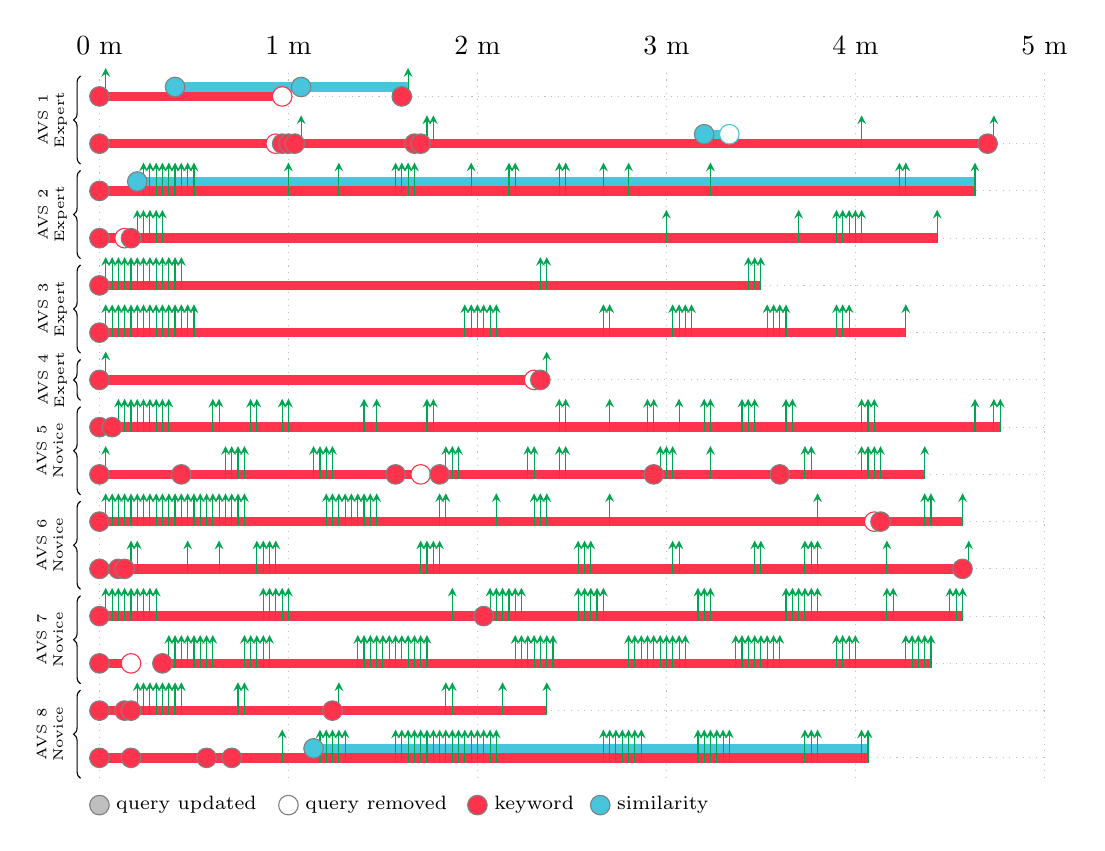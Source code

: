 \begin{tikzpicture}[scale=2,x=1.2cm]
\usetikzlibrary{shapes}
\definecolor{YellowGreen}{RGB}{255,51,76}
\definecolor{SkyBlue}{RGB}{71,197,220}
\definecolor{Green}{RGB}{0,165,79}
\definecolor{Red}{RGB}{237,27,36}
\definecolor{Dandelion}{RGB}{253,189,66}
% draw horizontal line   
\draw[dotted,lightgray] (0,-0.150) -- (5,-0.150); 

\draw[dotted,lightgray] (0,-0.450) -- (5,-0.450); 

\draw[dotted,lightgray] (0,-0.750) -- (5,-0.750); 

\draw[dotted,lightgray] (0,-1.050) -- (5,-1.050); 

\draw[dotted,lightgray] (0,-1.350) -- (5,-1.350); 

\draw[dotted,lightgray] (0,-1.650) -- (5,-1.650); 

\draw[dotted,lightgray] (0,-1.950) -- (5,-1.950); 

\draw[dotted,lightgray] (0,-2.250) -- (5,-2.250); 

\draw[dotted,lightgray] (0,-2.550) -- (5,-2.550); 

\draw[dotted,lightgray] (0,-2.850) -- (5,-2.850); 

\draw[dotted,lightgray] (0,-3.150) -- (5,-3.150); 

\draw[dotted,lightgray] (0,-3.450) -- (5,-3.450); 

\draw[dotted,lightgray] (0,-3.750) -- (5,-3.750); 

\draw[dotted,lightgray] (0,-4.050) -- (5,-4.050); 

\draw[dotted,lightgray] (0,-4.350) -- (5,-4.350);

% draw vertical lines
\foreach \x in {0,1,2,3,4,5}
\draw[dotted,lightgray] (\x,0) -- (\x,-2.40-2.1);

% draw nodes
\draw (0,0) node[above=3pt] {0 m};
\draw (1,0) node[above=3pt] {1 m};
\draw (2,0) node[above=3pt] {2 m};
\draw (3,0) node[above=3pt] {3 m};
\draw (4,0) node[above=3pt] {4 m};
\draw (5,0) node[above=3pt] {5 m};

\draw[decorate,decoration={brace}] (-0.1,-0.58) -- (-0.1,-0.02) node[midway, anchor=center, sloped, above=0.05, font=\tiny, align=center] {AVS 1 \\ Expert};
\draw[decorate,decoration={brace}] (-0.1,-1.18) -- (-0.1,-0.62) node[midway, anchor=center, sloped, above=0.05, font=\tiny, align=center] {AVS 2 \\ Expert};
\draw[decorate,decoration={brace}] (-0.1,-1.78) -- (-0.1,-1.22) node[midway, anchor=center, sloped, above=0.05, font=\tiny, align=center] {AVS 3 \\ Expert};
\draw[decorate,decoration={brace}] (-0.1,-2.08) -- (-0.1,-1.82) node[midway, anchor=center, sloped, above=0.05, font=\tiny, align=center] {AVS 4 \\ Expert};

\draw[decorate,decoration={brace}] (-0.1,-2.68) -- (-0.1,-2.12) node[midway, anchor=center, sloped, above=0.1, font=\tiny, align=center] {AVS 5 \\ Novice};
\draw[decorate,decoration={brace}] (-0.1,-3.28) -- (-0.1,-2.72) node[midway, anchor=center, sloped, above=0.1, font=\tiny, align=center] {AVS 6 \\ Novice};
\draw[decorate,decoration={brace}] (-0.1,-3.88) -- (-0.1,-3.32) node[midway, anchor=center, sloped, above=0.1, font=\tiny, align=center] {AVS 7 \\ Novice};
\draw[decorate,decoration={brace}] (-0.1,-4.48) -- (-0.1,-3.92) node[midway, anchor=center, sloped, above=0.1, font=\tiny, align=center] {AVS 8 \\ Novice};

\node[draw=gray, circle, fill=lightgray, inner sep=2.5pt, align=center]at (0,-2.55-2.1) {};
\node[anchor=west, font=\scriptsize]at (0.037,-2.55-2.1) {query updated};
\node[draw=gray, circle, fill=white, inner sep=2.5pt, align=center]at (1,-2.55-2.1) {};
\node[anchor=west, font=\scriptsize]at (1.038,-2.55-2.1) {query removed};

\node[draw=gray, circle, fill=YellowGreen, inner sep=2.5pt, align=center]at (2,-2.55-2.1) {};
\node[anchor=west, font=\scriptsize]at (2.038,-2.55-2.1) {keyword};
\node[draw=gray, circle, fill=SkyBlue, inner sep=2.5pt, align=center]at (2.65,-2.55-2.1) {};
\node[anchor=west, font=\scriptsize]at (2.688,-2.55-2.1) {similarity};
%\node[draw=gray, circle, fill=Dandelion, inner sep=2.5pt, align=center]at (2.7,-2.55-2.1) {};
%\node[anchor=west, font=\scriptsize]at (2.73,-2.55-2.1) {color};


\draw[line width=0.12cm, YellowGreen](0.000,-0.150 -0) -- (0.967,-0.150 -0);
\draw[line width=0.12cm, SkyBlue](0.400,-0.150 +0.06) -- (1.633,-0.150 +0.06);
\draw[line width=0.12cm, YellowGreen](1.600,-0.150 -0) -- (1.633,-0.150 -0);
\draw[-stealth,Green] (0.033,-0.150 -0.03) -- (0.033,-0.150 + 0.18);
\draw[-stealth,Green] (1.633,-0.150 -0.03) -- (1.633,-0.150 + 0.18);
\node[draw=gray, circle, fill=YellowGreen, inner sep=2.5pt, align=center]at (0.000,-0.150 -0) {};
\node[draw=gray, circle, fill=SkyBlue, inner sep=2.5pt, align=center]at (0.400,-0.150 +0.06) {};
\node[draw=YellowGreen, circle, fill=white, inner sep=2.5pt, align=center]at (0.967,-0.150 -0) {};
\node[draw=gray, circle, fill=SkyBlue, inner sep=2.5pt, align=center]at (1.067,-0.150 +0.06) {};
\node[draw=gray, circle, fill=YellowGreen, inner sep=2.5pt, align=center]at (1.600,-0.150 -0) {};


\draw[line width=0.12cm, YellowGreen](0.000,-0.450 -0) -- (0.933,-0.450 -0);
\draw[line width=0.12cm, SkyBlue](3.200,-0.450 +0.06) -- (3.333,-0.450 +0.06);
\draw[line width=0.12cm, YellowGreen](0.967,-0.450 -0) -- (4.733,-0.450 -0);
\draw[-stealth,Green] (1.067,-0.450 -0.03) -- (1.067,-0.450 + 0.18);
\draw[-stealth,Green] (1.733,-0.450 -0.03) -- (1.733,-0.450 + 0.18);
\draw[-stealth,Green] (1.767,-0.450 -0.03) -- (1.767,-0.450 + 0.18);
\draw[-stealth,Green] (4.033,-0.450 -0.03) -- (4.033,-0.450 + 0.18);
\draw[-stealth,Green] (4.733,-0.450 -0.03) -- (4.733,-0.450 + 0.18);
\node[draw=gray, circle, fill=YellowGreen, inner sep=2.5pt, align=center]at (0.000,-0.450 -0) {};
\node[draw=YellowGreen, circle, fill=white, inner sep=2.5pt, align=center]at (0.933,-0.450 -0) {};
\node[draw=gray, circle, fill=YellowGreen, inner sep=2.5pt, align=center]at (0.967,-0.450 -0) {};
\node[draw=gray, circle, fill=YellowGreen, inner sep=2.5pt, align=center]at (1.000,-0.450 -0) {};
\node[draw=gray, circle, fill=YellowGreen, inner sep=2.5pt, align=center]at (1.033,-0.450 -0) {};
\node[draw=gray, circle, fill=YellowGreen, inner sep=2.5pt, align=center]at (1.667,-0.450 -0) {};
\node[draw=gray, circle, fill=YellowGreen, inner sep=2.5pt, align=center]at (1.700,-0.450 -0) {};
\node[draw=gray, circle, fill=SkyBlue, inner sep=2.5pt, align=center]at (3.200,-0.450 +0.06) {};
\node[draw=SkyBlue, circle, fill=white, inner sep=2.5pt, align=center]at (3.333,-0.450 +0.06) {};
\node[draw=gray, circle, fill=YellowGreen, inner sep=2.5pt, align=center]at (4.700,-0.450 -0) {};


\draw[line width=0.12cm, SkyBlue](0.200,-0.750 +0.06) -- (4.633,-0.750 +0.06);
\draw[line width=0.12cm, YellowGreen](0.000,-0.750 -0) -- (4.633,-0.750 -0);
\draw[-stealth,Green] (0.233,-0.750 -0.03) -- (0.233,-0.750 + 0.18);
\draw[-stealth,Green] (0.267,-0.750 -0.03) -- (0.267,-0.750 + 0.18);
\draw[-stealth,Green] (0.300,-0.750 -0.03) -- (0.300,-0.750 + 0.18);
\draw[-stealth,Green] (0.333,-0.750 -0.03) -- (0.333,-0.750 + 0.18);
\draw[-stealth,Green] (0.367,-0.750 -0.03) -- (0.367,-0.750 + 0.18);
\draw[-stealth,Green] (0.400,-0.750 -0.03) -- (0.400,-0.750 + 0.18);
\draw[-stealth,Green] (0.433,-0.750 -0.03) -- (0.433,-0.750 + 0.18);
\draw[-stealth,Green] (0.467,-0.750 -0.03) -- (0.467,-0.750 + 0.18);
\draw[-stealth,Green] (0.500,-0.750 -0.03) -- (0.500,-0.750 + 0.18);
\draw[-stealth,Green] (1.000,-0.750 -0.03) -- (1.000,-0.750 + 0.18);
\draw[-stealth,Green] (1.267,-0.750 -0.03) -- (1.267,-0.750 + 0.18);
\draw[-stealth,Green] (1.567,-0.750 -0.03) -- (1.567,-0.750 + 0.18);
\draw[-stealth,Green] (1.600,-0.750 -0.03) -- (1.600,-0.750 + 0.18);
\draw[-stealth,Green] (1.633,-0.750 -0.03) -- (1.633,-0.750 + 0.18);
\draw[-stealth,Green] (1.667,-0.750 -0.03) -- (1.667,-0.750 + 0.18);
\draw[-stealth,Green] (1.967,-0.750 -0.03) -- (1.967,-0.750 + 0.18);
\draw[-stealth,Green] (2.167,-0.750 -0.03) -- (2.167,-0.750 + 0.18);
\draw[-stealth,Green] (2.200,-0.750 -0.03) -- (2.200,-0.750 + 0.18);
\draw[-stealth,Green] (2.433,-0.750 -0.03) -- (2.433,-0.750 + 0.18);
\draw[-stealth,Green] (2.467,-0.750 -0.03) -- (2.467,-0.750 + 0.18);
\draw[-stealth,Green] (2.667,-0.750 -0.03) -- (2.667,-0.750 + 0.18);
\draw[-stealth,Green] (2.800,-0.750 -0.03) -- (2.800,-0.750 + 0.18);
\draw[-stealth,Green] (3.233,-0.750 -0.03) -- (3.233,-0.750 + 0.18);
\draw[-stealth,Green] (4.233,-0.750 -0.03) -- (4.233,-0.750 + 0.18);
\draw[-stealth,Green] (4.267,-0.750 -0.03) -- (4.267,-0.750 + 0.18);
\draw[-stealth,Green] (4.633,-0.750 -0.03) -- (4.633,-0.750 + 0.18);
\node[draw=gray, circle, fill=YellowGreen, inner sep=2.5pt, align=center]at (0.000,-0.750 -0) {};
\node[draw=gray, circle, fill=SkyBlue, inner sep=2.5pt, align=center]at (0.200,-0.750 +0.06) {};


\draw[line width=0.12cm, YellowGreen](0.000,-1.050 -0) -- (0.133,-1.050 -0);
\draw[line width=0.12cm, YellowGreen](0.167,-1.050 -0) -- (4.433,-1.050 -0);
\draw[-stealth,Green] (0.200,-1.050 -0.03) -- (0.200,-1.050 + 0.18);
\draw[-stealth,Green] (0.233,-1.050 -0.03) -- (0.233,-1.050 + 0.18);
\draw[-stealth,Green] (0.267,-1.050 -0.03) -- (0.267,-1.050 + 0.18);
\draw[-stealth,Green] (0.300,-1.050 -0.03) -- (0.300,-1.050 + 0.18);
\draw[-stealth,Green] (0.333,-1.050 -0.03) -- (0.333,-1.050 + 0.18);
\draw[-stealth,Green] (3.000,-1.050 -0.03) -- (3.000,-1.050 + 0.18);
\draw[-stealth,Green] (3.700,-1.050 -0.03) -- (3.700,-1.050 + 0.18);
\draw[-stealth,Green] (3.900,-1.050 -0.03) -- (3.900,-1.050 + 0.18);
\draw[-stealth,Green] (3.933,-1.050 -0.03) -- (3.933,-1.050 + 0.18);
\draw[-stealth,Green] (3.967,-1.050 -0.03) -- (3.967,-1.050 + 0.18);
\draw[-stealth,Green] (4.000,-1.050 -0.03) -- (4.000,-1.050 + 0.18);
\draw[-stealth,Green] (4.033,-1.050 -0.03) -- (4.033,-1.050 + 0.18);
\draw[-stealth,Green] (4.433,-1.050 -0.03) -- (4.433,-1.050 + 0.18);
\node[draw=gray, circle, fill=YellowGreen, inner sep=2.5pt, align=center]at (0.000,-1.050 -0) {};
\node[draw=YellowGreen, circle, fill=white, inner sep=2.5pt, align=center]at (0.133,-1.050 -0) {};
\node[draw=gray, circle, fill=YellowGreen, inner sep=2.5pt, align=center]at (0.167,-1.050 -0) {};


\draw[line width=0.12cm, YellowGreen](0.000,-1.350 -0) -- (3.500,-1.350 -0);
\draw[-stealth,Green] (0.033,-1.350 -0.03) -- (0.033,-1.350 + 0.18);
\draw[-stealth,Green] (0.067,-1.350 -0.03) -- (0.067,-1.350 + 0.18);
\draw[-stealth,Green] (0.100,-1.350 -0.03) -- (0.100,-1.350 + 0.18);
\draw[-stealth,Green] (0.133,-1.350 -0.03) -- (0.133,-1.350 + 0.18);
\draw[-stealth,Green] (0.167,-1.350 -0.03) -- (0.167,-1.350 + 0.18);
\draw[-stealth,Green] (0.200,-1.350 -0.03) -- (0.200,-1.350 + 0.18);
\draw[-stealth,Green] (0.233,-1.350 -0.03) -- (0.233,-1.350 + 0.18);
\draw[-stealth,Green] (0.267,-1.350 -0.03) -- (0.267,-1.350 + 0.18);
\draw[-stealth,Green] (0.300,-1.350 -0.03) -- (0.300,-1.350 + 0.18);
\draw[-stealth,Green] (0.333,-1.350 -0.03) -- (0.333,-1.350 + 0.18);
\draw[-stealth,Green] (0.367,-1.350 -0.03) -- (0.367,-1.350 + 0.18);
\draw[-stealth,Green] (0.400,-1.350 -0.03) -- (0.400,-1.350 + 0.18);
\draw[-stealth,Green] (0.433,-1.350 -0.03) -- (0.433,-1.350 + 0.18);
\draw[-stealth,Green] (2.333,-1.350 -0.03) -- (2.333,-1.350 + 0.18);
\draw[-stealth,Green] (2.367,-1.350 -0.03) -- (2.367,-1.350 + 0.18);
\draw[-stealth,Green] (3.433,-1.350 -0.03) -- (3.433,-1.350 + 0.18);
\draw[-stealth,Green] (3.467,-1.350 -0.03) -- (3.467,-1.350 + 0.18);
\draw[-stealth,Green] (3.500,-1.350 -0.03) -- (3.500,-1.350 + 0.18);
\node[draw=gray, circle, fill=YellowGreen, inner sep=2.5pt, align=center]at (0.000,-1.350 -0) {};


\draw[line width=0.12cm, YellowGreen](0.000,-1.650 -0) -- (4.267,-1.650 -0);
\draw[-stealth,Green] (0.033,-1.650 -0.03) -- (0.033,-1.650 + 0.18);
\draw[-stealth,Green] (0.067,-1.650 -0.03) -- (0.067,-1.650 + 0.18);
\draw[-stealth,Green] (0.100,-1.650 -0.03) -- (0.100,-1.650 + 0.18);
\draw[-stealth,Green] (0.133,-1.650 -0.03) -- (0.133,-1.650 + 0.18);
\draw[-stealth,Green] (0.167,-1.650 -0.03) -- (0.167,-1.650 + 0.18);
\draw[-stealth,Green] (0.200,-1.650 -0.03) -- (0.200,-1.650 + 0.18);
\draw[-stealth,Green] (0.233,-1.650 -0.03) -- (0.233,-1.650 + 0.18);
\draw[-stealth,Green] (0.267,-1.650 -0.03) -- (0.267,-1.650 + 0.18);
\draw[-stealth,Green] (0.300,-1.650 -0.03) -- (0.300,-1.650 + 0.18);
\draw[-stealth,Green] (0.333,-1.650 -0.03) -- (0.333,-1.650 + 0.18);
\draw[-stealth,Green] (0.367,-1.650 -0.03) -- (0.367,-1.650 + 0.18);
\draw[-stealth,Green] (0.400,-1.650 -0.03) -- (0.400,-1.650 + 0.18);
\draw[-stealth,Green] (0.433,-1.650 -0.03) -- (0.433,-1.650 + 0.18);
\draw[-stealth,Green] (0.467,-1.650 -0.03) -- (0.467,-1.650 + 0.18);
\draw[-stealth,Green] (0.500,-1.650 -0.03) -- (0.500,-1.650 + 0.18);
\draw[-stealth,Green] (1.933,-1.650 -0.03) -- (1.933,-1.650 + 0.18);
\draw[-stealth,Green] (1.967,-1.650 -0.03) -- (1.967,-1.650 + 0.18);
\draw[-stealth,Green] (2.000,-1.650 -0.03) -- (2.000,-1.650 + 0.18);
\draw[-stealth,Green] (2.033,-1.650 -0.03) -- (2.033,-1.650 + 0.18);
\draw[-stealth,Green] (2.067,-1.650 -0.03) -- (2.067,-1.650 + 0.18);
\draw[-stealth,Green] (2.100,-1.650 -0.03) -- (2.100,-1.650 + 0.18);
\draw[-stealth,Green] (2.667,-1.650 -0.03) -- (2.667,-1.650 + 0.18);
\draw[-stealth,Green] (2.700,-1.650 -0.03) -- (2.700,-1.650 + 0.18);
\draw[-stealth,Green] (3.033,-1.650 -0.03) -- (3.033,-1.650 + 0.18);
\draw[-stealth,Green] (3.067,-1.650 -0.03) -- (3.067,-1.650 + 0.18);
\draw[-stealth,Green] (3.100,-1.650 -0.03) -- (3.100,-1.650 + 0.18);
\draw[-stealth,Green] (3.133,-1.650 -0.03) -- (3.133,-1.650 + 0.18);
\draw[-stealth,Green] (3.533,-1.650 -0.03) -- (3.533,-1.650 + 0.18);
\draw[-stealth,Green] (3.567,-1.650 -0.03) -- (3.567,-1.650 + 0.18);
\draw[-stealth,Green] (3.600,-1.650 -0.03) -- (3.600,-1.650 + 0.18);
\draw[-stealth,Green] (3.633,-1.650 -0.03) -- (3.633,-1.650 + 0.18);
\draw[-stealth,Green] (3.900,-1.650 -0.03) -- (3.900,-1.650 + 0.18);
\draw[-stealth,Green] (3.933,-1.650 -0.03) -- (3.933,-1.650 + 0.18);
\draw[-stealth,Green] (3.967,-1.650 -0.03) -- (3.967,-1.650 + 0.18);
\draw[-stealth,Green] (4.267,-1.650 -0.03) -- (4.267,-1.650 + 0.18);
\node[draw=gray, circle, fill=YellowGreen, inner sep=2.5pt, align=center]at (0.000,-1.650 -0) {};


\draw[line width=0.12cm, YellowGreen](0.000,-1.950 -0) -- (2.300,-1.950 -0);
\draw[line width=0.12cm, YellowGreen](2.333,-1.950 -0) -- (2.367,-1.950 -0);
\draw[-stealth,Green] (0.033,-1.950 -0.03) -- (0.033,-1.950 + 0.18);
\draw[-stealth,Green] (2.367,-1.950 -0.03) -- (2.367,-1.950 + 0.18);
\node[draw=gray, circle, fill=YellowGreen, inner sep=2.5pt, align=center]at (0.000,-1.950 -0) {};
\node[draw=YellowGreen, circle, fill=white, inner sep=2.5pt, align=center]at (2.300,-1.950 -0) {};
\node[draw=gray, circle, fill=YellowGreen, inner sep=2.5pt, align=center]at (2.333,-1.950 -0) {};

% novice
\draw[line width=0.12cm, YellowGreen](0.000,-2.250 -0) -- (4.767,-2.250 -0);
\draw[-stealth,Green] (0.100,-2.250 -0.03) -- (0.100,-2.250 + 0.18);
\draw[-stealth,Green] (0.133,-2.250 -0.03) -- (0.133,-2.250 + 0.18);
\draw[-stealth,Green] (0.167,-2.250 -0.03) -- (0.167,-2.250 + 0.18);
\draw[-stealth,Green] (0.200,-2.250 -0.03) -- (0.200,-2.250 + 0.18);
\draw[-stealth,Green] (0.233,-2.250 -0.03) -- (0.233,-2.250 + 0.18);
\draw[-stealth,Green] (0.267,-2.250 -0.03) -- (0.267,-2.250 + 0.18);
\draw[-stealth,Green] (0.300,-2.250 -0.03) -- (0.300,-2.250 + 0.18);
\draw[-stealth,Green] (0.333,-2.250 -0.03) -- (0.333,-2.250 + 0.18);
\draw[-stealth,Green] (0.367,-2.250 -0.03) -- (0.367,-2.250 + 0.18);
\draw[-stealth,Green] (0.600,-2.250 -0.03) -- (0.600,-2.250 + 0.18);
\draw[-stealth,Green] (0.633,-2.250 -0.03) -- (0.633,-2.250 + 0.18);
\draw[-stealth,Green] (0.800,-2.250 -0.03) -- (0.800,-2.250 + 0.18);
\draw[-stealth,Green] (0.833,-2.250 -0.03) -- (0.833,-2.250 + 0.18);
\draw[-stealth,Green] (0.967,-2.250 -0.03) -- (0.967,-2.250 + 0.18);
\draw[-stealth,Green] (1.000,-2.250 -0.03) -- (1.000,-2.250 + 0.18);
\draw[-stealth,Green] (1.400,-2.250 -0.03) -- (1.400,-2.250 + 0.18);
\draw[-stealth,Green] (1.467,-2.250 -0.03) -- (1.467,-2.250 + 0.18);
\draw[-stealth,Green] (1.733,-2.250 -0.03) -- (1.733,-2.250 + 0.18);
\draw[-stealth,Green] (1.767,-2.250 -0.03) -- (1.767,-2.250 + 0.18);
\draw[-stealth,Green] (2.433,-2.250 -0.03) -- (2.433,-2.250 + 0.18);
\draw[-stealth,Green] (2.467,-2.250 -0.03) -- (2.467,-2.250 + 0.18);
\draw[-stealth,Green] (2.700,-2.250 -0.03) -- (2.700,-2.250 + 0.18);
\draw[-stealth,Green] (2.900,-2.250 -0.03) -- (2.900,-2.250 + 0.18);
\draw[-stealth,Green] (2.933,-2.250 -0.03) -- (2.933,-2.250 + 0.18);
\draw[-stealth,Green] (3.067,-2.250 -0.03) -- (3.067,-2.250 + 0.18);
\draw[-stealth,Green] (3.200,-2.250 -0.03) -- (3.200,-2.250 + 0.18);
\draw[-stealth,Green] (3.233,-2.250 -0.03) -- (3.233,-2.250 + 0.18);
\draw[-stealth,Green] (3.400,-2.250 -0.03) -- (3.400,-2.250 + 0.18);
\draw[-stealth,Green] (3.433,-2.250 -0.03) -- (3.433,-2.250 + 0.18);
\draw[-stealth,Green] (3.467,-2.250 -0.03) -- (3.467,-2.250 + 0.18);
\draw[-stealth,Green] (3.633,-2.250 -0.03) -- (3.633,-2.250 + 0.18);
\draw[-stealth,Green] (3.667,-2.250 -0.03) -- (3.667,-2.250 + 0.18);
\draw[-stealth,Green] (4.033,-2.250 -0.03) -- (4.033,-2.250 + 0.18);
\draw[-stealth,Green] (4.067,-2.250 -0.03) -- (4.067,-2.250 + 0.18);
\draw[-stealth,Green] (4.100,-2.250 -0.03) -- (4.100,-2.250 + 0.18);
\draw[-stealth,Green] (4.633,-2.250 -0.03) -- (4.633,-2.250 + 0.18);
\draw[-stealth,Green] (4.733,-2.250 -0.03) -- (4.733,-2.250 + 0.18);
\draw[-stealth,Green] (4.767,-2.250 -0.03) -- (4.767,-2.250 + 0.18);
\node[draw=gray, circle, fill=YellowGreen, inner sep=2.5pt, align=center]at (0.000,-2.250 -0) {};
\node[draw=gray, circle, fill=YellowGreen, inner sep=2.5pt, align=center]at (0.067,-2.250 -0) {};


\draw[line width=0.12cm, YellowGreen](0.000,-2.550 -0) -- (1.700,-2.550 -0);
\draw[line width=0.12cm, YellowGreen](1.800,-2.550 -0) -- (4.367,-2.550 -0);
\draw[-stealth,Green] (0.033,-2.550 -0.03) -- (0.033,-2.550 + 0.18);
\draw[-stealth,Green] (0.667,-2.550 -0.03) -- (0.667,-2.550 + 0.18);
\draw[-stealth,Green] (0.700,-2.550 -0.03) -- (0.700,-2.550 + 0.18);
\draw[-stealth,Green] (0.733,-2.550 -0.03) -- (0.733,-2.550 + 0.18);
\draw[-stealth,Green] (0.767,-2.550 -0.03) -- (0.767,-2.550 + 0.18);
\draw[-stealth,Green] (1.133,-2.550 -0.03) -- (1.133,-2.550 + 0.18);
\draw[-stealth,Green] (1.167,-2.550 -0.03) -- (1.167,-2.550 + 0.18);
\draw[-stealth,Green] (1.200,-2.550 -0.03) -- (1.200,-2.550 + 0.18);
\draw[-stealth,Green] (1.233,-2.550 -0.03) -- (1.233,-2.550 + 0.18);
\draw[-stealth,Green] (1.833,-2.550 -0.03) -- (1.833,-2.550 + 0.18);
\draw[-stealth,Green] (1.867,-2.550 -0.03) -- (1.867,-2.550 + 0.18);
\draw[-stealth,Green] (1.900,-2.550 -0.03) -- (1.900,-2.550 + 0.18);
\draw[-stealth,Green] (2.267,-2.550 -0.03) -- (2.267,-2.550 + 0.18);
\draw[-stealth,Green] (2.300,-2.550 -0.03) -- (2.300,-2.550 + 0.18);
\draw[-stealth,Green] (2.433,-2.550 -0.03) -- (2.433,-2.550 + 0.18);
\draw[-stealth,Green] (2.467,-2.550 -0.03) -- (2.467,-2.550 + 0.18);
\draw[-stealth,Green] (2.967,-2.550 -0.03) -- (2.967,-2.550 + 0.18);
\draw[-stealth,Green] (3.000,-2.550 -0.03) -- (3.000,-2.550 + 0.18);
\draw[-stealth,Green] (3.033,-2.550 -0.03) -- (3.033,-2.550 + 0.18);
\draw[-stealth,Green] (3.233,-2.550 -0.03) -- (3.233,-2.550 + 0.18);
\draw[-stealth,Green] (3.733,-2.550 -0.03) -- (3.733,-2.550 + 0.18);
\draw[-stealth,Green] (3.767,-2.550 -0.03) -- (3.767,-2.550 + 0.18);
\draw[-stealth,Green] (4.033,-2.550 -0.03) -- (4.033,-2.550 + 0.18);
\draw[-stealth,Green] (4.067,-2.550 -0.03) -- (4.067,-2.550 + 0.18);
\draw[-stealth,Green] (4.100,-2.550 -0.03) -- (4.100,-2.550 + 0.18);
\draw[-stealth,Green] (4.133,-2.550 -0.03) -- (4.133,-2.550 + 0.18);
\draw[-stealth,Green] (4.367,-2.550 -0.03) -- (4.367,-2.550 + 0.18);
\node[draw=gray, circle, fill=YellowGreen, inner sep=2.5pt, align=center]at (0.000,-2.550 -0) {};
\node[draw=gray, circle, fill=YellowGreen, inner sep=2.5pt, align=center]at (0.433,-2.550 -0) {};
\node[draw=gray, circle, fill=YellowGreen, inner sep=2.5pt, align=center]at (1.567,-2.550 -0) {};
\node[draw=YellowGreen, circle, fill=white, inner sep=2.5pt, align=center]at (1.700,-2.550 -0) {};
\node[draw=gray, circle, fill=YellowGreen, inner sep=2.5pt, align=center]at (1.800,-2.550 -0) {};
\node[draw=gray, circle, fill=YellowGreen, inner sep=2.5pt, align=center]at (2.933,-2.550 -0) {};
\node[draw=gray, circle, fill=YellowGreen, inner sep=2.5pt, align=center]at (3.600,-2.550 -0) {};


\draw[line width=0.12cm, YellowGreen](0.000,-2.850 -0) -- (4.100,-2.850 -0);
\draw[line width=0.12cm, YellowGreen](4.133,-2.850 -0) -- (4.567,-2.850 -0);
\draw[-stealth,Green] (0.033,-2.850 -0.03) -- (0.033,-2.850 + 0.18);
\draw[-stealth,Green] (0.067,-2.850 -0.03) -- (0.067,-2.850 + 0.18);
\draw[-stealth,Green] (0.100,-2.850 -0.03) -- (0.100,-2.850 + 0.18);
\draw[-stealth,Green] (0.133,-2.850 -0.03) -- (0.133,-2.850 + 0.18);
\draw[-stealth,Green] (0.167,-2.850 -0.03) -- (0.167,-2.850 + 0.18);
\draw[-stealth,Green] (0.200,-2.850 -0.03) -- (0.200,-2.850 + 0.18);
\draw[-stealth,Green] (0.233,-2.850 -0.03) -- (0.233,-2.850 + 0.18);
\draw[-stealth,Green] (0.267,-2.850 -0.03) -- (0.267,-2.850 + 0.18);
\draw[-stealth,Green] (0.300,-2.850 -0.03) -- (0.300,-2.850 + 0.18);
\draw[-stealth,Green] (0.333,-2.850 -0.03) -- (0.333,-2.850 + 0.18);
\draw[-stealth,Green] (0.367,-2.850 -0.03) -- (0.367,-2.850 + 0.18);
\draw[-stealth,Green] (0.400,-2.850 -0.03) -- (0.400,-2.850 + 0.18);
\draw[-stealth,Green] (0.433,-2.850 -0.03) -- (0.433,-2.850 + 0.18);
\draw[-stealth,Green] (0.467,-2.850 -0.03) -- (0.467,-2.850 + 0.18);
\draw[-stealth,Green] (0.500,-2.850 -0.03) -- (0.500,-2.850 + 0.18);
\draw[-stealth,Green] (0.533,-2.850 -0.03) -- (0.533,-2.850 + 0.18);
\draw[-stealth,Green] (0.567,-2.850 -0.03) -- (0.567,-2.850 + 0.18);
\draw[-stealth,Green] (0.600,-2.850 -0.03) -- (0.600,-2.850 + 0.18);
\draw[-stealth,Green] (0.633,-2.850 -0.03) -- (0.633,-2.850 + 0.18);
\draw[-stealth,Green] (0.667,-2.850 -0.03) -- (0.667,-2.850 + 0.18);
\draw[-stealth,Green] (0.700,-2.850 -0.03) -- (0.700,-2.850 + 0.18);
\draw[-stealth,Green] (0.733,-2.850 -0.03) -- (0.733,-2.850 + 0.18);
\draw[-stealth,Green] (0.767,-2.850 -0.03) -- (0.767,-2.850 + 0.18);
\draw[-stealth,Green] (1.200,-2.850 -0.03) -- (1.200,-2.850 + 0.18);
\draw[-stealth,Green] (1.233,-2.850 -0.03) -- (1.233,-2.850 + 0.18);
\draw[-stealth,Green] (1.267,-2.850 -0.03) -- (1.267,-2.850 + 0.18);
\draw[-stealth,Green] (1.300,-2.850 -0.03) -- (1.300,-2.850 + 0.18);
\draw[-stealth,Green] (1.333,-2.850 -0.03) -- (1.333,-2.850 + 0.18);
\draw[-stealth,Green] (1.367,-2.850 -0.03) -- (1.367,-2.850 + 0.18);
\draw[-stealth,Green] (1.400,-2.850 -0.03) -- (1.400,-2.850 + 0.18);
\draw[-stealth,Green] (1.433,-2.850 -0.03) -- (1.433,-2.850 + 0.18);
\draw[-stealth,Green] (1.467,-2.850 -0.03) -- (1.467,-2.850 + 0.18);
\draw[-stealth,Green] (1.800,-2.850 -0.03) -- (1.800,-2.850 + 0.18);
\draw[-stealth,Green] (1.833,-2.850 -0.03) -- (1.833,-2.850 + 0.18);
\draw[-stealth,Green] (2.100,-2.850 -0.03) -- (2.100,-2.850 + 0.18);
\draw[-stealth,Green] (2.300,-2.850 -0.03) -- (2.300,-2.850 + 0.18);
\draw[-stealth,Green] (2.333,-2.850 -0.03) -- (2.333,-2.850 + 0.18);
\draw[-stealth,Green] (2.367,-2.850 -0.03) -- (2.367,-2.850 + 0.18);
\draw[-stealth,Green] (2.700,-2.850 -0.03) -- (2.700,-2.850 + 0.18);
\draw[-stealth,Green] (3.800,-2.850 -0.03) -- (3.800,-2.850 + 0.18);
\draw[-stealth,Green] (4.367,-2.850 -0.03) -- (4.367,-2.850 + 0.18);
\draw[-stealth,Green] (4.400,-2.850 -0.03) -- (4.400,-2.850 + 0.18);
\draw[-stealth,Green] (4.567,-2.850 -0.03) -- (4.567,-2.850 + 0.18);
\node[draw=gray, circle, fill=YellowGreen, inner sep=2.5pt, align=center]at (0.000,-2.850 -0) {};
\node[draw=YellowGreen, circle, fill=white, inner sep=2.5pt, align=center]at (4.100,-2.850 -0) {};
\node[draw=gray, circle, fill=YellowGreen, inner sep=2.5pt, align=center]at (4.133,-2.850 -0) {};


\draw[line width=0.12cm, YellowGreen](0.000,-3.150 -0) -- (4.600,-3.150 -0);
\draw[-stealth,Green] (0.167,-3.150 -0.03) -- (0.167,-3.150 + 0.18);
\draw[-stealth,Green] (0.200,-3.150 -0.03) -- (0.200,-3.150 + 0.18);
\draw[-stealth,Green] (0.467,-3.150 -0.03) -- (0.467,-3.150 + 0.18);
\draw[-stealth,Green] (0.633,-3.150 -0.03) -- (0.633,-3.150 + 0.18);
\draw[-stealth,Green] (0.833,-3.150 -0.03) -- (0.833,-3.150 + 0.18);
\draw[-stealth,Green] (0.867,-3.150 -0.03) -- (0.867,-3.150 + 0.18);
\draw[-stealth,Green] (0.900,-3.150 -0.03) -- (0.900,-3.150 + 0.18);
\draw[-stealth,Green] (0.933,-3.150 -0.03) -- (0.933,-3.150 + 0.18);
\draw[-stealth,Green] (1.700,-3.150 -0.03) -- (1.700,-3.150 + 0.18);
\draw[-stealth,Green] (1.733,-3.150 -0.03) -- (1.733,-3.150 + 0.18);
\draw[-stealth,Green] (1.767,-3.150 -0.03) -- (1.767,-3.150 + 0.18);
\draw[-stealth,Green] (1.800,-3.150 -0.03) -- (1.800,-3.150 + 0.18);
\draw[-stealth,Green] (2.533,-3.150 -0.03) -- (2.533,-3.150 + 0.18);
\draw[-stealth,Green] (2.567,-3.150 -0.03) -- (2.567,-3.150 + 0.18);
\draw[-stealth,Green] (2.600,-3.150 -0.03) -- (2.600,-3.150 + 0.18);
\draw[-stealth,Green] (3.033,-3.150 -0.03) -- (3.033,-3.150 + 0.18);
\draw[-stealth,Green] (3.067,-3.150 -0.03) -- (3.067,-3.150 + 0.18);
\draw[-stealth,Green] (3.467,-3.150 -0.03) -- (3.467,-3.150 + 0.18);
\draw[-stealth,Green] (3.500,-3.150 -0.03) -- (3.500,-3.150 + 0.18);
\draw[-stealth,Green] (3.733,-3.150 -0.03) -- (3.733,-3.150 + 0.18);
\draw[-stealth,Green] (3.767,-3.150 -0.03) -- (3.767,-3.150 + 0.18);
\draw[-stealth,Green] (3.800,-3.150 -0.03) -- (3.800,-3.150 + 0.18);
\draw[-stealth,Green] (4.167,-3.150 -0.03) -- (4.167,-3.150 + 0.18);
\draw[-stealth,Green] (4.600,-3.150 -0.03) -- (4.600,-3.150 + 0.18);
\node[draw=gray, circle, fill=YellowGreen, inner sep=2.5pt, align=center]at (0.000,-3.150 -0) {};
\node[draw=gray, circle, fill=YellowGreen, inner sep=2.5pt, align=center]at (0.100,-3.150 -0) {};
\node[draw=gray, circle, fill=YellowGreen, inner sep=2.5pt, align=center]at (0.133,-3.150 -0) {};
\node[draw=gray, circle, fill=YellowGreen, inner sep=2.5pt, align=center]at (4.567,-3.150 -0) {};


\draw[line width=0.12cm, YellowGreen](0.000,-3.450 -0) -- (4.567,-3.450 -0);
\draw[-stealth,Green] (0.033,-3.450 -0.03) -- (0.033,-3.450 + 0.18);
\draw[-stealth,Green] (0.067,-3.450 -0.03) -- (0.067,-3.450 + 0.18);
\draw[-stealth,Green] (0.100,-3.450 -0.03) -- (0.100,-3.450 + 0.18);
\draw[-stealth,Green] (0.133,-3.450 -0.03) -- (0.133,-3.450 + 0.18);
\draw[-stealth,Green] (0.167,-3.450 -0.03) -- (0.167,-3.450 + 0.18);
\draw[-stealth,Green] (0.200,-3.450 -0.03) -- (0.200,-3.450 + 0.18);
\draw[-stealth,Green] (0.233,-3.450 -0.03) -- (0.233,-3.450 + 0.18);
\draw[-stealth,Green] (0.267,-3.450 -0.03) -- (0.267,-3.450 + 0.18);
\draw[-stealth,Green] (0.300,-3.450 -0.03) -- (0.300,-3.450 + 0.18);
\draw[-stealth,Green] (0.867,-3.450 -0.03) -- (0.867,-3.450 + 0.18);
\draw[-stealth,Green] (0.900,-3.450 -0.03) -- (0.900,-3.450 + 0.18);
\draw[-stealth,Green] (0.933,-3.450 -0.03) -- (0.933,-3.450 + 0.18);
\draw[-stealth,Green] (0.967,-3.450 -0.03) -- (0.967,-3.450 + 0.18);
\draw[-stealth,Green] (1.000,-3.450 -0.03) -- (1.000,-3.450 + 0.18);
\draw[-stealth,Green] (1.867,-3.450 -0.03) -- (1.867,-3.450 + 0.18);
\draw[-stealth,Green] (2.067,-3.450 -0.03) -- (2.067,-3.450 + 0.18);
\draw[-stealth,Green] (2.100,-3.450 -0.03) -- (2.100,-3.450 + 0.18);
\draw[-stealth,Green] (2.133,-3.450 -0.03) -- (2.133,-3.450 + 0.18);
\draw[-stealth,Green] (2.167,-3.450 -0.03) -- (2.167,-3.450 + 0.18);
\draw[-stealth,Green] (2.200,-3.450 -0.03) -- (2.200,-3.450 + 0.18);
\draw[-stealth,Green] (2.233,-3.450 -0.03) -- (2.233,-3.450 + 0.18);
\draw[-stealth,Green] (2.533,-3.450 -0.03) -- (2.533,-3.450 + 0.18);
\draw[-stealth,Green] (2.567,-3.450 -0.03) -- (2.567,-3.450 + 0.18);
\draw[-stealth,Green] (2.600,-3.450 -0.03) -- (2.600,-3.450 + 0.18);
\draw[-stealth,Green] (2.633,-3.450 -0.03) -- (2.633,-3.450 + 0.18);
\draw[-stealth,Green] (2.667,-3.450 -0.03) -- (2.667,-3.450 + 0.18);
\draw[-stealth,Green] (3.167,-3.450 -0.03) -- (3.167,-3.450 + 0.18);
\draw[-stealth,Green] (3.200,-3.450 -0.03) -- (3.200,-3.450 + 0.18);
\draw[-stealth,Green] (3.233,-3.450 -0.03) -- (3.233,-3.450 + 0.18);
\draw[-stealth,Green] (3.633,-3.450 -0.03) -- (3.633,-3.450 + 0.18);
\draw[-stealth,Green] (3.667,-3.450 -0.03) -- (3.667,-3.450 + 0.18);
\draw[-stealth,Green] (3.700,-3.450 -0.03) -- (3.700,-3.450 + 0.18);
\draw[-stealth,Green] (3.733,-3.450 -0.03) -- (3.733,-3.450 + 0.18);
\draw[-stealth,Green] (3.767,-3.450 -0.03) -- (3.767,-3.450 + 0.18);
\draw[-stealth,Green] (3.800,-3.450 -0.03) -- (3.800,-3.450 + 0.18);
\draw[-stealth,Green] (4.167,-3.450 -0.03) -- (4.167,-3.450 + 0.18);
\draw[-stealth,Green] (4.200,-3.450 -0.03) -- (4.200,-3.450 + 0.18);
\draw[-stealth,Green] (4.500,-3.450 -0.03) -- (4.500,-3.450 + 0.18);
\draw[-stealth,Green] (4.533,-3.450 -0.03) -- (4.533,-3.450 + 0.18);
\draw[-stealth,Green] (4.567,-3.450 -0.03) -- (4.567,-3.450 + 0.18);
\node[draw=gray, circle, fill=YellowGreen, inner sep=2.5pt, align=center]at (0.000,-3.450 -0) {};
\node[draw=gray, circle, fill=YellowGreen, inner sep=2.5pt, align=center]at (2.033,-3.450 -0) {};


\draw[line width=0.12cm, YellowGreen](0.000,-3.750 -0) -- (0.167,-3.750 -0);
\draw[line width=0.12cm, YellowGreen](0.333,-3.750 -0) -- (4.400,-3.750 -0);
\draw[-stealth,Green] (0.367,-3.750 -0.03) -- (0.367,-3.750 + 0.18);
\draw[-stealth,Green] (0.400,-3.750 -0.03) -- (0.400,-3.750 + 0.18);
\draw[-stealth,Green] (0.433,-3.750 -0.03) -- (0.433,-3.750 + 0.18);
\draw[-stealth,Green] (0.467,-3.750 -0.03) -- (0.467,-3.750 + 0.18);
\draw[-stealth,Green] (0.500,-3.750 -0.03) -- (0.500,-3.750 + 0.18);
\draw[-stealth,Green] (0.533,-3.750 -0.03) -- (0.533,-3.750 + 0.18);
\draw[-stealth,Green] (0.567,-3.750 -0.03) -- (0.567,-3.750 + 0.18);
\draw[-stealth,Green] (0.600,-3.750 -0.03) -- (0.600,-3.750 + 0.18);
\draw[-stealth,Green] (0.767,-3.750 -0.03) -- (0.767,-3.750 + 0.18);
\draw[-stealth,Green] (0.800,-3.750 -0.03) -- (0.800,-3.750 + 0.18);
\draw[-stealth,Green] (0.833,-3.750 -0.03) -- (0.833,-3.750 + 0.18);
\draw[-stealth,Green] (0.867,-3.750 -0.03) -- (0.867,-3.750 + 0.18);
\draw[-stealth,Green] (0.900,-3.750 -0.03) -- (0.900,-3.750 + 0.18);
\draw[-stealth,Green] (1.367,-3.750 -0.03) -- (1.367,-3.750 + 0.18);
\draw[-stealth,Green] (1.400,-3.750 -0.03) -- (1.400,-3.750 + 0.18);
\draw[-stealth,Green] (1.433,-3.750 -0.03) -- (1.433,-3.750 + 0.18);
\draw[-stealth,Green] (1.467,-3.750 -0.03) -- (1.467,-3.750 + 0.18);
\draw[-stealth,Green] (1.500,-3.750 -0.03) -- (1.500,-3.750 + 0.18);
\draw[-stealth,Green] (1.533,-3.750 -0.03) -- (1.533,-3.750 + 0.18);
\draw[-stealth,Green] (1.567,-3.750 -0.03) -- (1.567,-3.750 + 0.18);
\draw[-stealth,Green] (1.600,-3.750 -0.03) -- (1.600,-3.750 + 0.18);
\draw[-stealth,Green] (1.633,-3.750 -0.03) -- (1.633,-3.750 + 0.18);
\draw[-stealth,Green] (1.667,-3.750 -0.03) -- (1.667,-3.750 + 0.18);
\draw[-stealth,Green] (1.700,-3.750 -0.03) -- (1.700,-3.750 + 0.18);
\draw[-stealth,Green] (1.733,-3.750 -0.03) -- (1.733,-3.750 + 0.18);
\draw[-stealth,Green] (2.200,-3.750 -0.03) -- (2.200,-3.750 + 0.18);
\draw[-stealth,Green] (2.233,-3.750 -0.03) -- (2.233,-3.750 + 0.18);
\draw[-stealth,Green] (2.267,-3.750 -0.03) -- (2.267,-3.750 + 0.18);
\draw[-stealth,Green] (2.300,-3.750 -0.03) -- (2.300,-3.750 + 0.18);
\draw[-stealth,Green] (2.333,-3.750 -0.03) -- (2.333,-3.750 + 0.18);
\draw[-stealth,Green] (2.367,-3.750 -0.03) -- (2.367,-3.750 + 0.18);
\draw[-stealth,Green] (2.400,-3.750 -0.03) -- (2.400,-3.750 + 0.18);
\draw[-stealth,Green] (2.800,-3.750 -0.03) -- (2.800,-3.750 + 0.18);
\draw[-stealth,Green] (2.833,-3.750 -0.03) -- (2.833,-3.750 + 0.18);
\draw[-stealth,Green] (2.867,-3.750 -0.03) -- (2.867,-3.750 + 0.18);
\draw[-stealth,Green] (2.900,-3.750 -0.03) -- (2.900,-3.750 + 0.18);
\draw[-stealth,Green] (2.933,-3.750 -0.03) -- (2.933,-3.750 + 0.18);
\draw[-stealth,Green] (2.967,-3.750 -0.03) -- (2.967,-3.750 + 0.18);
\draw[-stealth,Green] (3.000,-3.750 -0.03) -- (3.000,-3.750 + 0.18);
\draw[-stealth,Green] (3.033,-3.750 -0.03) -- (3.033,-3.750 + 0.18);
\draw[-stealth,Green] (3.067,-3.750 -0.03) -- (3.067,-3.750 + 0.18);
\draw[-stealth,Green] (3.100,-3.750 -0.03) -- (3.100,-3.750 + 0.18);
\draw[-stealth,Green] (3.367,-3.750 -0.03) -- (3.367,-3.750 + 0.18);
\draw[-stealth,Green] (3.400,-3.750 -0.03) -- (3.400,-3.750 + 0.18);
\draw[-stealth,Green] (3.433,-3.750 -0.03) -- (3.433,-3.750 + 0.18);
\draw[-stealth,Green] (3.467,-3.750 -0.03) -- (3.467,-3.750 + 0.18);
\draw[-stealth,Green] (3.500,-3.750 -0.03) -- (3.500,-3.750 + 0.18);
\draw[-stealth,Green] (3.533,-3.750 -0.03) -- (3.533,-3.750 + 0.18);
\draw[-stealth,Green] (3.567,-3.750 -0.03) -- (3.567,-3.750 + 0.18);
\draw[-stealth,Green] (3.600,-3.750 -0.03) -- (3.600,-3.750 + 0.18);
\draw[-stealth,Green] (3.900,-3.750 -0.03) -- (3.900,-3.750 + 0.18);
\draw[-stealth,Green] (3.933,-3.750 -0.03) -- (3.933,-3.750 + 0.18);
\draw[-stealth,Green] (3.967,-3.750 -0.03) -- (3.967,-3.750 + 0.18);
\draw[-stealth,Green] (4.000,-3.750 -0.03) -- (4.000,-3.750 + 0.18);
\draw[-stealth,Green] (4.267,-3.750 -0.03) -- (4.267,-3.750 + 0.18);
\draw[-stealth,Green] (4.300,-3.750 -0.03) -- (4.300,-3.750 + 0.18);
\draw[-stealth,Green] (4.333,-3.750 -0.03) -- (4.333,-3.750 + 0.18);
\draw[-stealth,Green] (4.367,-3.750 -0.03) -- (4.367,-3.750 + 0.18);
\draw[-stealth,Green] (4.400,-3.750 -0.03) -- (4.400,-3.750 + 0.18);
\node[draw=gray, circle, fill=YellowGreen, inner sep=2.5pt, align=center]at (0.000,-3.750 -0) {};
\node[draw=YellowGreen, circle, fill=white, inner sep=2.5pt, align=center]at (0.167,-3.750 -0) {};
\node[draw=gray, circle, fill=YellowGreen, inner sep=2.5pt, align=center]at (0.333,-3.750 -0) {};


\draw[line width=0.12cm, YellowGreen](0.000,-4.050 -0) -- (2.367,-4.050 -0);
\draw[-stealth,Green] (0.200,-4.050 -0.03) -- (0.200,-4.050 + 0.18);
\draw[-stealth,Green] (0.233,-4.050 -0.03) -- (0.233,-4.050 + 0.18);
\draw[-stealth,Green] (0.267,-4.050 -0.03) -- (0.267,-4.050 + 0.18);
\draw[-stealth,Green] (0.300,-4.050 -0.03) -- (0.300,-4.050 + 0.18);
\draw[-stealth,Green] (0.333,-4.050 -0.03) -- (0.333,-4.050 + 0.18);
\draw[-stealth,Green] (0.367,-4.050 -0.03) -- (0.367,-4.050 + 0.18);
\draw[-stealth,Green] (0.400,-4.050 -0.03) -- (0.400,-4.050 + 0.18);
\draw[-stealth,Green] (0.433,-4.050 -0.03) -- (0.433,-4.050 + 0.18);
\draw[-stealth,Green] (0.733,-4.050 -0.03) -- (0.733,-4.050 + 0.18);
\draw[-stealth,Green] (0.767,-4.050 -0.03) -- (0.767,-4.050 + 0.18);
\draw[-stealth,Green] (1.267,-4.050 -0.03) -- (1.267,-4.050 + 0.18);
\draw[-stealth,Green] (1.833,-4.050 -0.03) -- (1.833,-4.050 + 0.18);
\draw[-stealth,Green] (1.867,-4.050 -0.03) -- (1.867,-4.050 + 0.18);
\draw[-stealth,Green] (2.133,-4.050 -0.03) -- (2.133,-4.050 + 0.18);
\draw[-stealth,Green] (2.367,-4.050 -0.03) -- (2.367,-4.050 + 0.18);
\node[draw=gray, circle, fill=YellowGreen, inner sep=2.5pt, align=center]at (0.000,-4.050 -0) {};
\node[draw=gray, circle, fill=YellowGreen, inner sep=2.5pt, align=center]at (0.133,-4.050 -0) {};
\node[draw=gray, circle, fill=YellowGreen, inner sep=2.5pt, align=center]at (0.167,-4.050 -0) {};
\node[draw=gray, circle, fill=YellowGreen, inner sep=2.5pt, align=center]at (1.233,-4.050 -0) {};


\draw[line width=0.12cm, SkyBlue](1.133,-4.350 +0.06) -- (4.067,-4.350 +0.06);
\draw[line width=0.12cm, YellowGreen](0.000,-4.350 -0) -- (4.067,-4.350 -0);
\draw[-stealth,Green] (0.967,-4.350 -0.03) -- (0.967,-4.350 + 0.18);
\draw[-stealth,Green] (1.167,-4.350 -0.03) -- (1.167,-4.350 + 0.18);
\draw[-stealth,Green] (1.200,-4.350 -0.03) -- (1.200,-4.350 + 0.18);
\draw[-stealth,Green] (1.233,-4.350 -0.03) -- (1.233,-4.350 + 0.18);
\draw[-stealth,Green] (1.267,-4.350 -0.03) -- (1.267,-4.350 + 0.18);
\draw[-stealth,Green] (1.300,-4.350 -0.03) -- (1.300,-4.350 + 0.18);
\draw[-stealth,Green] (1.567,-4.350 -0.03) -- (1.567,-4.350 + 0.18);
\draw[-stealth,Green] (1.600,-4.350 -0.03) -- (1.600,-4.350 + 0.18);
\draw[-stealth,Green] (1.633,-4.350 -0.03) -- (1.633,-4.350 + 0.18);
\draw[-stealth,Green] (1.667,-4.350 -0.03) -- (1.667,-4.350 + 0.18);
\draw[-stealth,Green] (1.700,-4.350 -0.03) -- (1.700,-4.350 + 0.18);
\draw[-stealth,Green] (1.733,-4.350 -0.03) -- (1.733,-4.350 + 0.18);
\draw[-stealth,Green] (1.767,-4.350 -0.03) -- (1.767,-4.350 + 0.18);
\draw[-stealth,Green] (1.800,-4.350 -0.03) -- (1.800,-4.350 + 0.18);
\draw[-stealth,Green] (1.833,-4.350 -0.03) -- (1.833,-4.350 + 0.18);
\draw[-stealth,Green] (1.867,-4.350 -0.03) -- (1.867,-4.350 + 0.18);
\draw[-stealth,Green] (1.900,-4.350 -0.03) -- (1.900,-4.350 + 0.18);
\draw[-stealth,Green] (1.933,-4.350 -0.03) -- (1.933,-4.350 + 0.18);
\draw[-stealth,Green] (1.967,-4.350 -0.03) -- (1.967,-4.350 + 0.18);
\draw[-stealth,Green] (2.000,-4.350 -0.03) -- (2.000,-4.350 + 0.18);
\draw[-stealth,Green] (2.033,-4.350 -0.03) -- (2.033,-4.350 + 0.18);
\draw[-stealth,Green] (2.067,-4.350 -0.03) -- (2.067,-4.350 + 0.18);
\draw[-stealth,Green] (2.100,-4.350 -0.03) -- (2.100,-4.350 + 0.18);
\draw[-stealth,Green] (2.667,-4.350 -0.03) -- (2.667,-4.350 + 0.18);
\draw[-stealth,Green] (2.700,-4.350 -0.03) -- (2.700,-4.350 + 0.18);
\draw[-stealth,Green] (2.733,-4.350 -0.03) -- (2.733,-4.350 + 0.18);
\draw[-stealth,Green] (2.767,-4.350 -0.03) -- (2.767,-4.350 + 0.18);
\draw[-stealth,Green] (2.800,-4.350 -0.03) -- (2.800,-4.350 + 0.18);
\draw[-stealth,Green] (2.833,-4.350 -0.03) -- (2.833,-4.350 + 0.18);
\draw[-stealth,Green] (2.867,-4.350 -0.03) -- (2.867,-4.350 + 0.18);
\draw[-stealth,Green] (3.167,-4.350 -0.03) -- (3.167,-4.350 + 0.18);
\draw[-stealth,Green] (3.200,-4.350 -0.03) -- (3.200,-4.350 + 0.18);
\draw[-stealth,Green] (3.233,-4.350 -0.03) -- (3.233,-4.350 + 0.18);
\draw[-stealth,Green] (3.267,-4.350 -0.03) -- (3.267,-4.350 + 0.18);
\draw[-stealth,Green] (3.300,-4.350 -0.03) -- (3.300,-4.350 + 0.18);
\draw[-stealth,Green] (3.333,-4.350 -0.03) -- (3.333,-4.350 + 0.18);
\draw[-stealth,Green] (3.733,-4.350 -0.03) -- (3.733,-4.350 + 0.18);
\draw[-stealth,Green] (3.767,-4.350 -0.03) -- (3.767,-4.350 + 0.18);
\draw[-stealth,Green] (3.800,-4.350 -0.03) -- (3.800,-4.350 + 0.18);
\draw[-stealth,Green] (4.033,-4.350 -0.03) -- (4.033,-4.350 + 0.18);
\draw[-stealth,Green] (4.067,-4.350 -0.03) -- (4.067,-4.350 + 0.18);
\node[draw=gray, circle, fill=YellowGreen, inner sep=2.5pt, align=center]at (0.000,-4.350 -0) {};
\node[draw=gray, circle, fill=YellowGreen, inner sep=2.5pt, align=center]at (0.167,-4.350 -0) {};
\node[draw=gray, circle, fill=YellowGreen, inner sep=2.5pt, align=center]at (0.567,-4.350 -0) {};
\node[draw=gray, circle, fill=YellowGreen, inner sep=2.5pt, align=center]at (0.700,-4.350 -0) {};
\node[draw=gray, circle, fill=SkyBlue, inner sep=2.5pt, align=center]at (1.133,-4.350 +0.06) {};
\end{tikzpicture}
